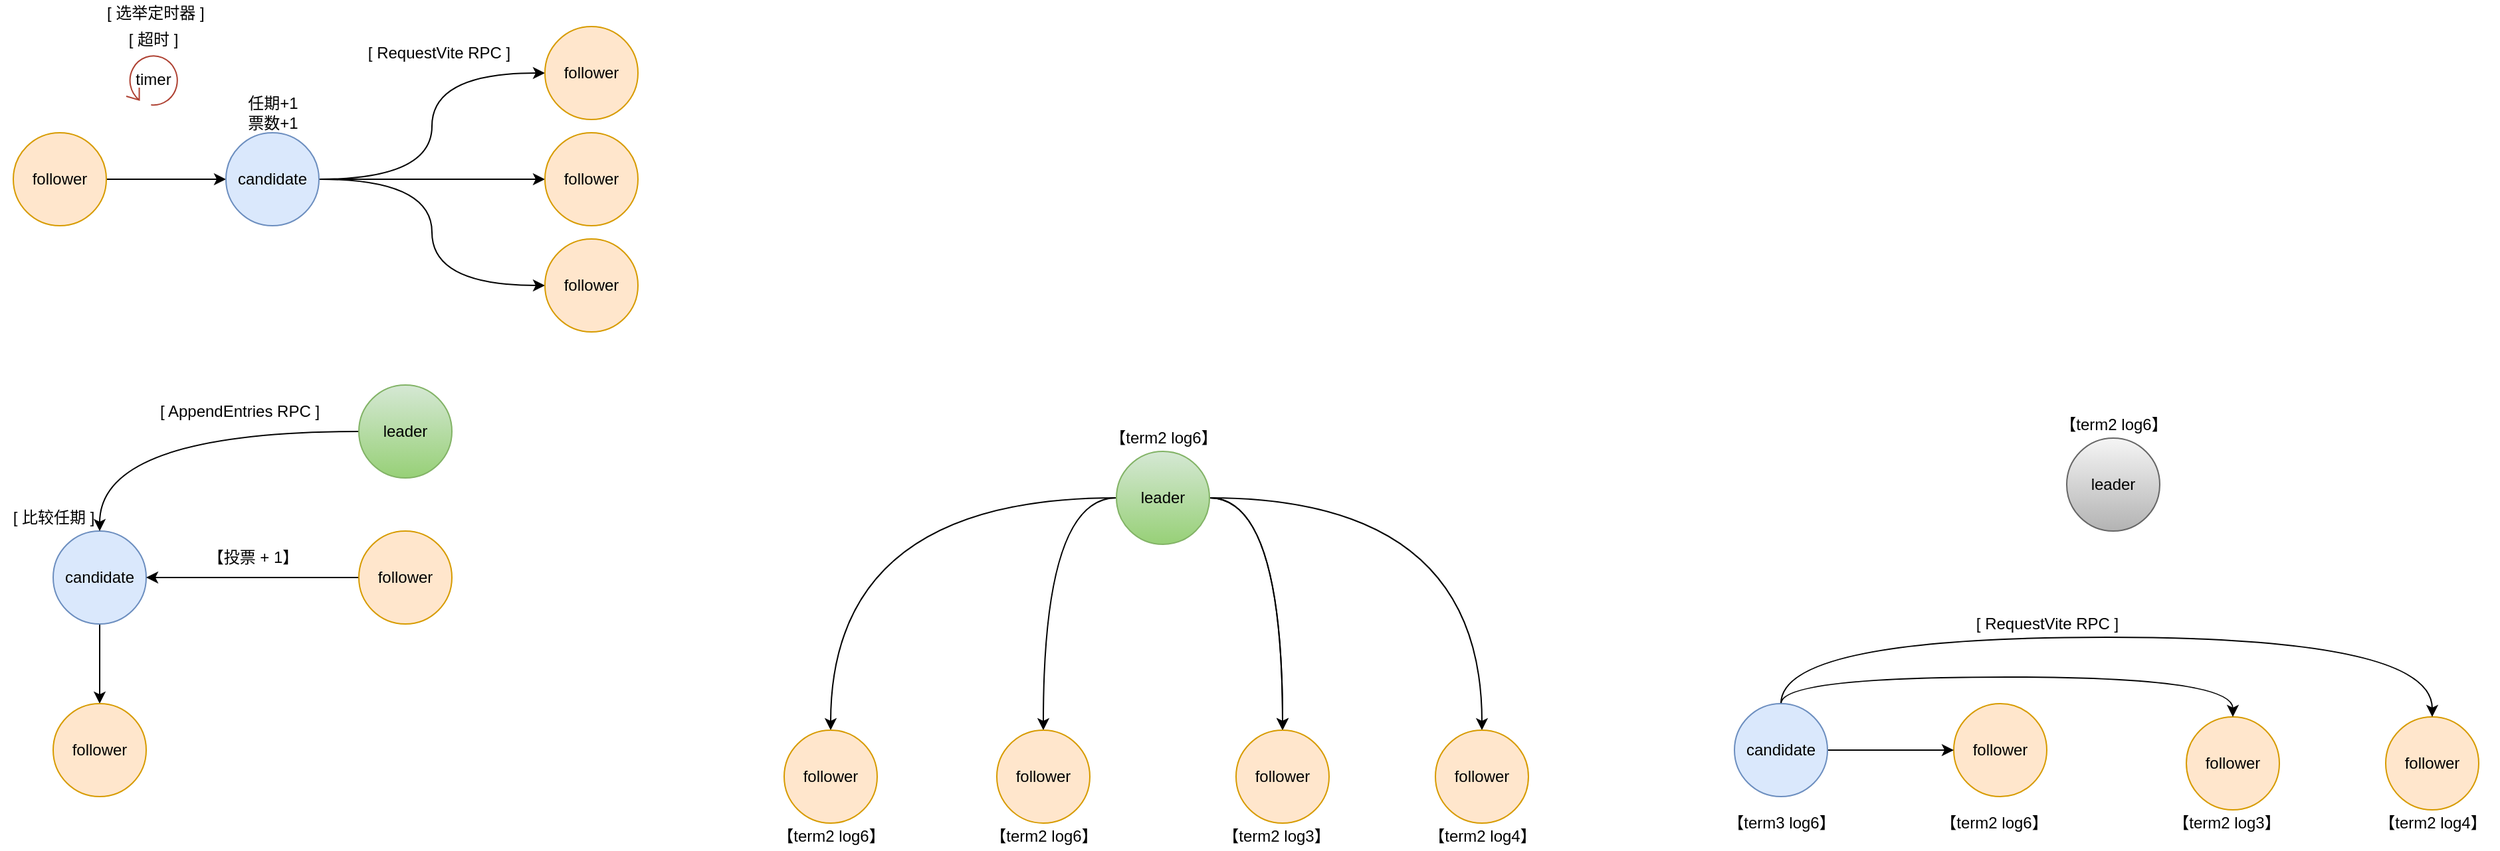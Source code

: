 <mxfile version="13.9.9" type="device"><diagram id="g0UjXpMcrTjT7U8bFYIn" name="第 1 页"><mxGraphModel dx="1422" dy="822" grid="1" gridSize="10" guides="1" tooltips="1" connect="1" arrows="1" fold="1" page="1" pageScale="1" pageWidth="827" pageHeight="1169" math="0" shadow="0"><root><mxCell id="0"/><mxCell id="1" parent="0"/><mxCell id="VJnCLcEjs7XBJJyYW4nC-5" style="edgeStyle=orthogonalEdgeStyle;rounded=0;orthogonalLoop=1;jettySize=auto;html=1;" edge="1" parent="1" source="VJnCLcEjs7XBJJyYW4nC-1"><mxGeometry relative="1" as="geometry"><mxPoint x="270" y="355" as="targetPoint"/></mxGeometry></mxCell><mxCell id="VJnCLcEjs7XBJJyYW4nC-1" value="follower" style="ellipse;whiteSpace=wrap;html=1;aspect=fixed;fillColor=#ffe6cc;strokeColor=#d79b00;" vertex="1" parent="1"><mxGeometry x="110" y="320" width="70" height="70" as="geometry"/></mxCell><mxCell id="VJnCLcEjs7XBJJyYW4nC-2" value="timer" style="shape=mxgraph.bpmn.loop;html=1;outlineConnect=0;fillColor=#fad9d5;strokeColor=#ae4132;" vertex="1" parent="1"><mxGeometry x="195" y="260" width="40" height="40" as="geometry"/></mxCell><mxCell id="VJnCLcEjs7XBJJyYW4nC-3" value="[ 超时 ]" style="text;html=1;align=center;verticalAlign=middle;resizable=0;points=[];autosize=1;" vertex="1" parent="1"><mxGeometry x="190" y="240" width="50" height="20" as="geometry"/></mxCell><mxCell id="VJnCLcEjs7XBJJyYW4nC-4" value="&amp;nbsp;[ 选举定时器 ]" style="text;html=1;align=center;verticalAlign=middle;resizable=0;points=[];autosize=1;" vertex="1" parent="1"><mxGeometry x="170" y="220" width="90" height="20" as="geometry"/></mxCell><mxCell id="VJnCLcEjs7XBJJyYW4nC-11" style="edgeStyle=orthogonalEdgeStyle;rounded=0;orthogonalLoop=1;jettySize=auto;html=1;entryX=0;entryY=0.5;entryDx=0;entryDy=0;curved=1;" edge="1" parent="1" source="VJnCLcEjs7XBJJyYW4nC-6" target="VJnCLcEjs7XBJJyYW4nC-8"><mxGeometry relative="1" as="geometry"/></mxCell><mxCell id="VJnCLcEjs7XBJJyYW4nC-12" style="edgeStyle=orthogonalEdgeStyle;curved=1;rounded=0;orthogonalLoop=1;jettySize=auto;html=1;" edge="1" parent="1" source="VJnCLcEjs7XBJJyYW4nC-6" target="VJnCLcEjs7XBJJyYW4nC-9"><mxGeometry relative="1" as="geometry"/></mxCell><mxCell id="VJnCLcEjs7XBJJyYW4nC-13" style="edgeStyle=orthogonalEdgeStyle;curved=1;rounded=0;orthogonalLoop=1;jettySize=auto;html=1;entryX=0;entryY=0.5;entryDx=0;entryDy=0;" edge="1" parent="1" source="VJnCLcEjs7XBJJyYW4nC-6" target="VJnCLcEjs7XBJJyYW4nC-10"><mxGeometry relative="1" as="geometry"/></mxCell><mxCell id="VJnCLcEjs7XBJJyYW4nC-6" value="candidate" style="ellipse;whiteSpace=wrap;html=1;aspect=fixed;fillColor=#dae8fc;strokeColor=#6c8ebf;" vertex="1" parent="1"><mxGeometry x="270" y="320" width="70" height="70" as="geometry"/></mxCell><mxCell id="VJnCLcEjs7XBJJyYW4nC-7" value="任期+1&lt;br&gt;票数+1" style="text;html=1;align=center;verticalAlign=middle;resizable=0;points=[];autosize=1;" vertex="1" parent="1"><mxGeometry x="280" y="290" width="50" height="30" as="geometry"/></mxCell><mxCell id="VJnCLcEjs7XBJJyYW4nC-8" value="follower" style="ellipse;whiteSpace=wrap;html=1;aspect=fixed;fillColor=#ffe6cc;strokeColor=#d79b00;" vertex="1" parent="1"><mxGeometry x="510" y="240" width="70" height="70" as="geometry"/></mxCell><mxCell id="VJnCLcEjs7XBJJyYW4nC-9" value="follower" style="ellipse;whiteSpace=wrap;html=1;aspect=fixed;fillColor=#ffe6cc;strokeColor=#d79b00;" vertex="1" parent="1"><mxGeometry x="510" y="320" width="70" height="70" as="geometry"/></mxCell><mxCell id="VJnCLcEjs7XBJJyYW4nC-10" value="follower" style="ellipse;whiteSpace=wrap;html=1;aspect=fixed;fillColor=#ffe6cc;strokeColor=#d79b00;" vertex="1" parent="1"><mxGeometry x="510" y="400" width="70" height="70" as="geometry"/></mxCell><mxCell id="VJnCLcEjs7XBJJyYW4nC-14" value="[ RequestVite RPC ]" style="text;html=1;align=center;verticalAlign=middle;resizable=0;points=[];autosize=1;" vertex="1" parent="1"><mxGeometry x="370" y="250" width="120" height="20" as="geometry"/></mxCell><mxCell id="VJnCLcEjs7XBJJyYW4nC-22" style="edgeStyle=orthogonalEdgeStyle;curved=1;rounded=0;orthogonalLoop=1;jettySize=auto;html=1;" edge="1" parent="1" source="VJnCLcEjs7XBJJyYW4nC-15"><mxGeometry relative="1" as="geometry"><mxPoint x="175" y="750" as="targetPoint"/></mxGeometry></mxCell><mxCell id="VJnCLcEjs7XBJJyYW4nC-15" value="candidate" style="ellipse;whiteSpace=wrap;html=1;aspect=fixed;fillColor=#dae8fc;strokeColor=#6c8ebf;" vertex="1" parent="1"><mxGeometry x="140" y="620" width="70" height="70" as="geometry"/></mxCell><mxCell id="VJnCLcEjs7XBJJyYW4nC-18" style="edgeStyle=orthogonalEdgeStyle;curved=1;rounded=0;orthogonalLoop=1;jettySize=auto;html=1;" edge="1" parent="1" target="VJnCLcEjs7XBJJyYW4nC-15"><mxGeometry relative="1" as="geometry"><mxPoint x="370" y="545" as="sourcePoint"/></mxGeometry></mxCell><mxCell id="VJnCLcEjs7XBJJyYW4nC-23" value="leader" style="ellipse;whiteSpace=wrap;html=1;aspect=fixed;fillColor=#d5e8d4;strokeColor=#82b366;gradientColor=#97d077;" vertex="1" parent="1"><mxGeometry x="370" y="510" width="70" height="70" as="geometry"/></mxCell><mxCell id="VJnCLcEjs7XBJJyYW4nC-24" value="follower" style="ellipse;whiteSpace=wrap;html=1;aspect=fixed;fillColor=#ffe6cc;strokeColor=#d79b00;" vertex="1" parent="1"><mxGeometry x="140" y="750" width="70" height="70" as="geometry"/></mxCell><mxCell id="VJnCLcEjs7XBJJyYW4nC-25" value="[ AppendEntries RPC ]" style="text;html=1;align=center;verticalAlign=middle;resizable=0;points=[];autosize=1;" vertex="1" parent="1"><mxGeometry x="210" y="520" width="140" height="20" as="geometry"/></mxCell><mxCell id="VJnCLcEjs7XBJJyYW4nC-27" style="edgeStyle=orthogonalEdgeStyle;curved=1;rounded=0;orthogonalLoop=1;jettySize=auto;html=1;entryX=1;entryY=0.5;entryDx=0;entryDy=0;" edge="1" parent="1" source="VJnCLcEjs7XBJJyYW4nC-26" target="VJnCLcEjs7XBJJyYW4nC-15"><mxGeometry relative="1" as="geometry"/></mxCell><mxCell id="VJnCLcEjs7XBJJyYW4nC-26" value="follower" style="ellipse;whiteSpace=wrap;html=1;aspect=fixed;fillColor=#ffe6cc;strokeColor=#d79b00;" vertex="1" parent="1"><mxGeometry x="370" y="620" width="70" height="70" as="geometry"/></mxCell><mxCell id="VJnCLcEjs7XBJJyYW4nC-28" value="【投票 + 1】" style="text;html=1;align=center;verticalAlign=middle;resizable=0;points=[];autosize=1;" vertex="1" parent="1"><mxGeometry x="250" y="630" width="80" height="20" as="geometry"/></mxCell><mxCell id="VJnCLcEjs7XBJJyYW4nC-29" value="[ 比较任期 ]" style="text;html=1;align=center;verticalAlign=middle;resizable=0;points=[];autosize=1;" vertex="1" parent="1"><mxGeometry x="100" y="600" width="80" height="20" as="geometry"/></mxCell><mxCell id="VJnCLcEjs7XBJJyYW4nC-36" style="edgeStyle=orthogonalEdgeStyle;curved=1;rounded=0;orthogonalLoop=1;jettySize=auto;html=1;entryX=0.5;entryY=0;entryDx=0;entryDy=0;" edge="1" parent="1" source="VJnCLcEjs7XBJJyYW4nC-30" target="VJnCLcEjs7XBJJyYW4nC-31"><mxGeometry relative="1" as="geometry"/></mxCell><mxCell id="VJnCLcEjs7XBJJyYW4nC-37" style="edgeStyle=orthogonalEdgeStyle;curved=1;rounded=0;orthogonalLoop=1;jettySize=auto;html=1;entryX=0.5;entryY=0;entryDx=0;entryDy=0;" edge="1" parent="1" source="VJnCLcEjs7XBJJyYW4nC-30" target="VJnCLcEjs7XBJJyYW4nC-32"><mxGeometry relative="1" as="geometry"/></mxCell><mxCell id="VJnCLcEjs7XBJJyYW4nC-38" style="edgeStyle=orthogonalEdgeStyle;curved=1;rounded=0;orthogonalLoop=1;jettySize=auto;html=1;entryX=0.5;entryY=0;entryDx=0;entryDy=0;" edge="1" parent="1" source="VJnCLcEjs7XBJJyYW4nC-30" target="VJnCLcEjs7XBJJyYW4nC-33"><mxGeometry relative="1" as="geometry"/></mxCell><mxCell id="VJnCLcEjs7XBJJyYW4nC-39" style="edgeStyle=orthogonalEdgeStyle;curved=1;rounded=0;orthogonalLoop=1;jettySize=auto;html=1;entryX=0.5;entryY=0;entryDx=0;entryDy=0;" edge="1" parent="1" source="VJnCLcEjs7XBJJyYW4nC-30" target="VJnCLcEjs7XBJJyYW4nC-33"><mxGeometry relative="1" as="geometry"/></mxCell><mxCell id="VJnCLcEjs7XBJJyYW4nC-40" style="edgeStyle=orthogonalEdgeStyle;curved=1;rounded=0;orthogonalLoop=1;jettySize=auto;html=1;entryX=0.5;entryY=0;entryDx=0;entryDy=0;" edge="1" parent="1" source="VJnCLcEjs7XBJJyYW4nC-30" target="VJnCLcEjs7XBJJyYW4nC-34"><mxGeometry relative="1" as="geometry"/></mxCell><mxCell id="VJnCLcEjs7XBJJyYW4nC-30" value="leader" style="ellipse;whiteSpace=wrap;html=1;aspect=fixed;fillColor=#d5e8d4;strokeColor=#82b366;gradientColor=#97d077;" vertex="1" parent="1"><mxGeometry x="940" y="560" width="70" height="70" as="geometry"/></mxCell><mxCell id="VJnCLcEjs7XBJJyYW4nC-31" value="follower" style="ellipse;whiteSpace=wrap;html=1;aspect=fixed;fillColor=#ffe6cc;strokeColor=#d79b00;" vertex="1" parent="1"><mxGeometry x="690" y="770" width="70" height="70" as="geometry"/></mxCell><mxCell id="VJnCLcEjs7XBJJyYW4nC-32" value="follower" style="ellipse;whiteSpace=wrap;html=1;aspect=fixed;fillColor=#ffe6cc;strokeColor=#d79b00;" vertex="1" parent="1"><mxGeometry x="850" y="770" width="70" height="70" as="geometry"/></mxCell><mxCell id="VJnCLcEjs7XBJJyYW4nC-33" value="follower" style="ellipse;whiteSpace=wrap;html=1;aspect=fixed;fillColor=#ffe6cc;strokeColor=#d79b00;" vertex="1" parent="1"><mxGeometry x="1030" y="770" width="70" height="70" as="geometry"/></mxCell><mxCell id="VJnCLcEjs7XBJJyYW4nC-34" value="follower" style="ellipse;whiteSpace=wrap;html=1;aspect=fixed;fillColor=#ffe6cc;strokeColor=#d79b00;" vertex="1" parent="1"><mxGeometry x="1180" y="770" width="70" height="70" as="geometry"/></mxCell><mxCell id="VJnCLcEjs7XBJJyYW4nC-35" value="【term2 log6】" style="text;html=1;align=center;verticalAlign=middle;resizable=0;points=[];autosize=1;" vertex="1" parent="1"><mxGeometry x="925" y="540" width="100" height="20" as="geometry"/></mxCell><mxCell id="VJnCLcEjs7XBJJyYW4nC-41" value="【term2 log6】" style="text;html=1;align=center;verticalAlign=middle;resizable=0;points=[];autosize=1;" vertex="1" parent="1"><mxGeometry x="675" y="840" width="100" height="20" as="geometry"/></mxCell><mxCell id="VJnCLcEjs7XBJJyYW4nC-42" value="【term2 log6】" style="text;html=1;align=center;verticalAlign=middle;resizable=0;points=[];autosize=1;" vertex="1" parent="1"><mxGeometry x="835" y="840" width="100" height="20" as="geometry"/></mxCell><mxCell id="VJnCLcEjs7XBJJyYW4nC-43" value="【term2 log3】" style="text;html=1;align=center;verticalAlign=middle;resizable=0;points=[];autosize=1;" vertex="1" parent="1"><mxGeometry x="1010" y="840" width="100" height="20" as="geometry"/></mxCell><mxCell id="VJnCLcEjs7XBJJyYW4nC-44" value="【term2 log4】" style="text;html=1;align=center;verticalAlign=middle;resizable=0;points=[];autosize=1;" vertex="1" parent="1"><mxGeometry x="1165" y="840" width="100" height="20" as="geometry"/></mxCell><mxCell id="VJnCLcEjs7XBJJyYW4nC-50" value="leader" style="ellipse;whiteSpace=wrap;html=1;aspect=fixed;fillColor=#f5f5f5;strokeColor=#666666;gradientColor=#b3b3b3;" vertex="1" parent="1"><mxGeometry x="1655" y="550" width="70" height="70" as="geometry"/></mxCell><mxCell id="VJnCLcEjs7XBJJyYW4nC-52" value="follower" style="ellipse;whiteSpace=wrap;html=1;aspect=fixed;fillColor=#ffe6cc;strokeColor=#d79b00;" vertex="1" parent="1"><mxGeometry x="1570" y="750" width="70" height="70" as="geometry"/></mxCell><mxCell id="VJnCLcEjs7XBJJyYW4nC-53" value="follower" style="ellipse;whiteSpace=wrap;html=1;aspect=fixed;fillColor=#ffe6cc;strokeColor=#d79b00;" vertex="1" parent="1"><mxGeometry x="1745" y="760" width="70" height="70" as="geometry"/></mxCell><mxCell id="VJnCLcEjs7XBJJyYW4nC-54" value="follower" style="ellipse;whiteSpace=wrap;html=1;aspect=fixed;fillColor=#ffe6cc;strokeColor=#d79b00;" vertex="1" parent="1"><mxGeometry x="1895" y="760" width="70" height="70" as="geometry"/></mxCell><mxCell id="VJnCLcEjs7XBJJyYW4nC-55" value="【term2 log6】" style="text;html=1;align=center;verticalAlign=middle;resizable=0;points=[];autosize=1;" vertex="1" parent="1"><mxGeometry x="1640" y="530" width="100" height="20" as="geometry"/></mxCell><mxCell id="VJnCLcEjs7XBJJyYW4nC-56" value="【term3 log6】" style="text;html=1;align=center;verticalAlign=middle;resizable=0;points=[];autosize=1;" vertex="1" parent="1"><mxGeometry x="1390" y="830" width="100" height="20" as="geometry"/></mxCell><mxCell id="VJnCLcEjs7XBJJyYW4nC-57" value="【term2 log6】" style="text;html=1;align=center;verticalAlign=middle;resizable=0;points=[];autosize=1;" vertex="1" parent="1"><mxGeometry x="1550" y="830" width="100" height="20" as="geometry"/></mxCell><mxCell id="VJnCLcEjs7XBJJyYW4nC-58" value="【term2 log3】" style="text;html=1;align=center;verticalAlign=middle;resizable=0;points=[];autosize=1;" vertex="1" parent="1"><mxGeometry x="1725" y="830" width="100" height="20" as="geometry"/></mxCell><mxCell id="VJnCLcEjs7XBJJyYW4nC-59" value="【term2 log4】" style="text;html=1;align=center;verticalAlign=middle;resizable=0;points=[];autosize=1;" vertex="1" parent="1"><mxGeometry x="1880" y="830" width="100" height="20" as="geometry"/></mxCell><mxCell id="VJnCLcEjs7XBJJyYW4nC-61" style="edgeStyle=orthogonalEdgeStyle;curved=1;rounded=0;orthogonalLoop=1;jettySize=auto;html=1;" edge="1" parent="1" source="VJnCLcEjs7XBJJyYW4nC-60" target="VJnCLcEjs7XBJJyYW4nC-52"><mxGeometry relative="1" as="geometry"/></mxCell><mxCell id="VJnCLcEjs7XBJJyYW4nC-62" style="edgeStyle=orthogonalEdgeStyle;curved=1;rounded=0;orthogonalLoop=1;jettySize=auto;html=1;entryX=0.5;entryY=0;entryDx=0;entryDy=0;" edge="1" parent="1" source="VJnCLcEjs7XBJJyYW4nC-60" target="VJnCLcEjs7XBJJyYW4nC-53"><mxGeometry relative="1" as="geometry"><Array as="points"><mxPoint x="1440" y="730"/><mxPoint x="1780" y="730"/></Array></mxGeometry></mxCell><mxCell id="VJnCLcEjs7XBJJyYW4nC-63" style="edgeStyle=orthogonalEdgeStyle;curved=1;rounded=0;orthogonalLoop=1;jettySize=auto;html=1;entryX=0.5;entryY=0;entryDx=0;entryDy=0;" edge="1" parent="1" source="VJnCLcEjs7XBJJyYW4nC-60" target="VJnCLcEjs7XBJJyYW4nC-54"><mxGeometry relative="1" as="geometry"><Array as="points"><mxPoint x="1440" y="700"/><mxPoint x="1930" y="700"/></Array></mxGeometry></mxCell><mxCell id="VJnCLcEjs7XBJJyYW4nC-60" value="candidate" style="ellipse;whiteSpace=wrap;html=1;aspect=fixed;fillColor=#dae8fc;strokeColor=#6c8ebf;" vertex="1" parent="1"><mxGeometry x="1405" y="750" width="70" height="70" as="geometry"/></mxCell><mxCell id="VJnCLcEjs7XBJJyYW4nC-64" value="[ RequestVite RPC ]" style="text;html=1;align=center;verticalAlign=middle;resizable=0;points=[];autosize=1;" vertex="1" parent="1"><mxGeometry x="1580" y="680" width="120" height="20" as="geometry"/></mxCell></root></mxGraphModel></diagram></mxfile>